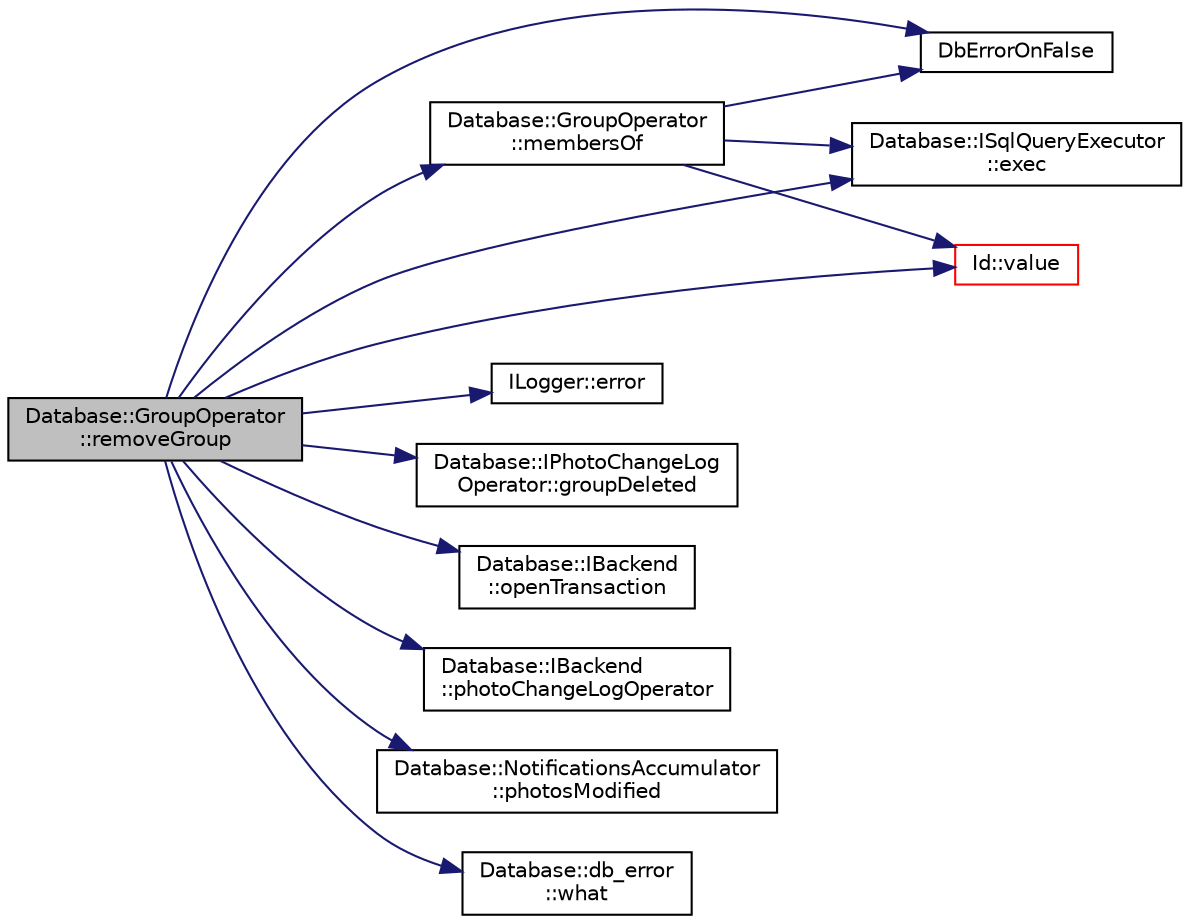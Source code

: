 digraph "Database::GroupOperator::removeGroup"
{
 // LATEX_PDF_SIZE
  edge [fontname="Helvetica",fontsize="10",labelfontname="Helvetica",labelfontsize="10"];
  node [fontname="Helvetica",fontsize="10",shape=record];
  rankdir="LR";
  Node1 [label="Database::GroupOperator\l::removeGroup",height=0.2,width=0.4,color="black", fillcolor="grey75", style="filled", fontcolor="black",tooltip=" "];
  Node1 -> Node2 [color="midnightblue",fontsize="10",style="solid",fontname="Helvetica"];
  Node2 [label="DbErrorOnFalse",height=0.2,width=0.4,color="black", fillcolor="white", style="filled",URL="$ibackend_8hpp.html#ac6fb985b87586bc7d7e15bfbef46f893",tooltip=" "];
  Node1 -> Node3 [color="midnightblue",fontsize="10",style="solid",fontname="Helvetica"];
  Node3 [label="ILogger::error",height=0.2,width=0.4,color="black", fillcolor="white", style="filled",URL="$struct_i_logger.html#ad09119105074eaeb5a6230bbc240e4f1",tooltip=" "];
  Node1 -> Node4 [color="midnightblue",fontsize="10",style="solid",fontname="Helvetica"];
  Node4 [label="Database::ISqlQueryExecutor\l::exec",height=0.2,width=0.4,color="black", fillcolor="white", style="filled",URL="$struct_database_1_1_i_sql_query_executor.html#acfcd209fa4cb62eb1c1f99bbdd653131",tooltip=" "];
  Node1 -> Node5 [color="midnightblue",fontsize="10",style="solid",fontname="Helvetica"];
  Node5 [label="Database::IPhotoChangeLog\lOperator::groupDeleted",height=0.2,width=0.4,color="black", fillcolor="white", style="filled",URL="$struct_database_1_1_i_photo_change_log_operator.html#a5acd2fcc149eb79fd1ad353ea76958d8",tooltip=" "];
  Node1 -> Node6 [color="midnightblue",fontsize="10",style="solid",fontname="Helvetica"];
  Node6 [label="Database::GroupOperator\l::membersOf",height=0.2,width=0.4,color="black", fillcolor="white", style="filled",URL="$class_database_1_1_group_operator.html#a6bbdf8576bf3ee2b776b83145de18f6a",tooltip=" "];
  Node6 -> Node2 [color="midnightblue",fontsize="10",style="solid",fontname="Helvetica"];
  Node6 -> Node4 [color="midnightblue",fontsize="10",style="solid",fontname="Helvetica"];
  Node6 -> Node7 [color="midnightblue",fontsize="10",style="solid",fontname="Helvetica"];
  Node7 [label="Id::value",height=0.2,width=0.4,color="red", fillcolor="white", style="filled",URL="$class_id.html#ae90d3cdcd4103e44499e82622a27e4cb",tooltip=" "];
  Node1 -> Node9 [color="midnightblue",fontsize="10",style="solid",fontname="Helvetica"];
  Node9 [label="Database::IBackend\l::openTransaction",height=0.2,width=0.4,color="black", fillcolor="white", style="filled",URL="$struct_database_1_1_i_backend.html#a486cc5c69c08a85e9cec10651b3b6ef4",tooltip="begin transaction"];
  Node1 -> Node10 [color="midnightblue",fontsize="10",style="solid",fontname="Helvetica"];
  Node10 [label="Database::IBackend\l::photoChangeLogOperator",height=0.2,width=0.4,color="black", fillcolor="white", style="filled",URL="$struct_database_1_1_i_backend.html#aa6387ea4189ab141179b1960ee92dc3c",tooltip="get changelog operator"];
  Node1 -> Node11 [color="midnightblue",fontsize="10",style="solid",fontname="Helvetica"];
  Node11 [label="Database::NotificationsAccumulator\l::photosModified",height=0.2,width=0.4,color="black", fillcolor="white", style="filled",URL="$class_database_1_1_notifications_accumulator.html#a51f4c9699c114aeb027fea408670c6a8",tooltip=" "];
  Node1 -> Node7 [color="midnightblue",fontsize="10",style="solid",fontname="Helvetica"];
  Node1 -> Node12 [color="midnightblue",fontsize="10",style="solid",fontname="Helvetica"];
  Node12 [label="Database::db_error\l::what",height=0.2,width=0.4,color="black", fillcolor="white", style="filled",URL="$class_database_1_1db__error.html#a88263a632a8efef3bb8842281505345a",tooltip=" "];
}
